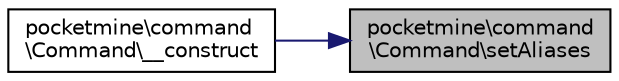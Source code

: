 digraph "pocketmine\command\Command\setAliases"
{
 // INTERACTIVE_SVG=YES
 // LATEX_PDF_SIZE
  edge [fontname="Helvetica",fontsize="10",labelfontname="Helvetica",labelfontsize="10"];
  node [fontname="Helvetica",fontsize="10",shape=record];
  rankdir="RL";
  Node1 [label="pocketmine\\command\l\\Command\\setAliases",height=0.2,width=0.4,color="black", fillcolor="grey75", style="filled", fontcolor="black",tooltip=" "];
  Node1 -> Node2 [dir="back",color="midnightblue",fontsize="10",style="solid",fontname="Helvetica"];
  Node2 [label="pocketmine\\command\l\\Command\\__construct",height=0.2,width=0.4,color="black", fillcolor="white", style="filled",URL="$d6/df1/classpocketmine_1_1command_1_1_command.html#a022bc6bc7b14358d1edc546b7e5917d3",tooltip=" "];
}

